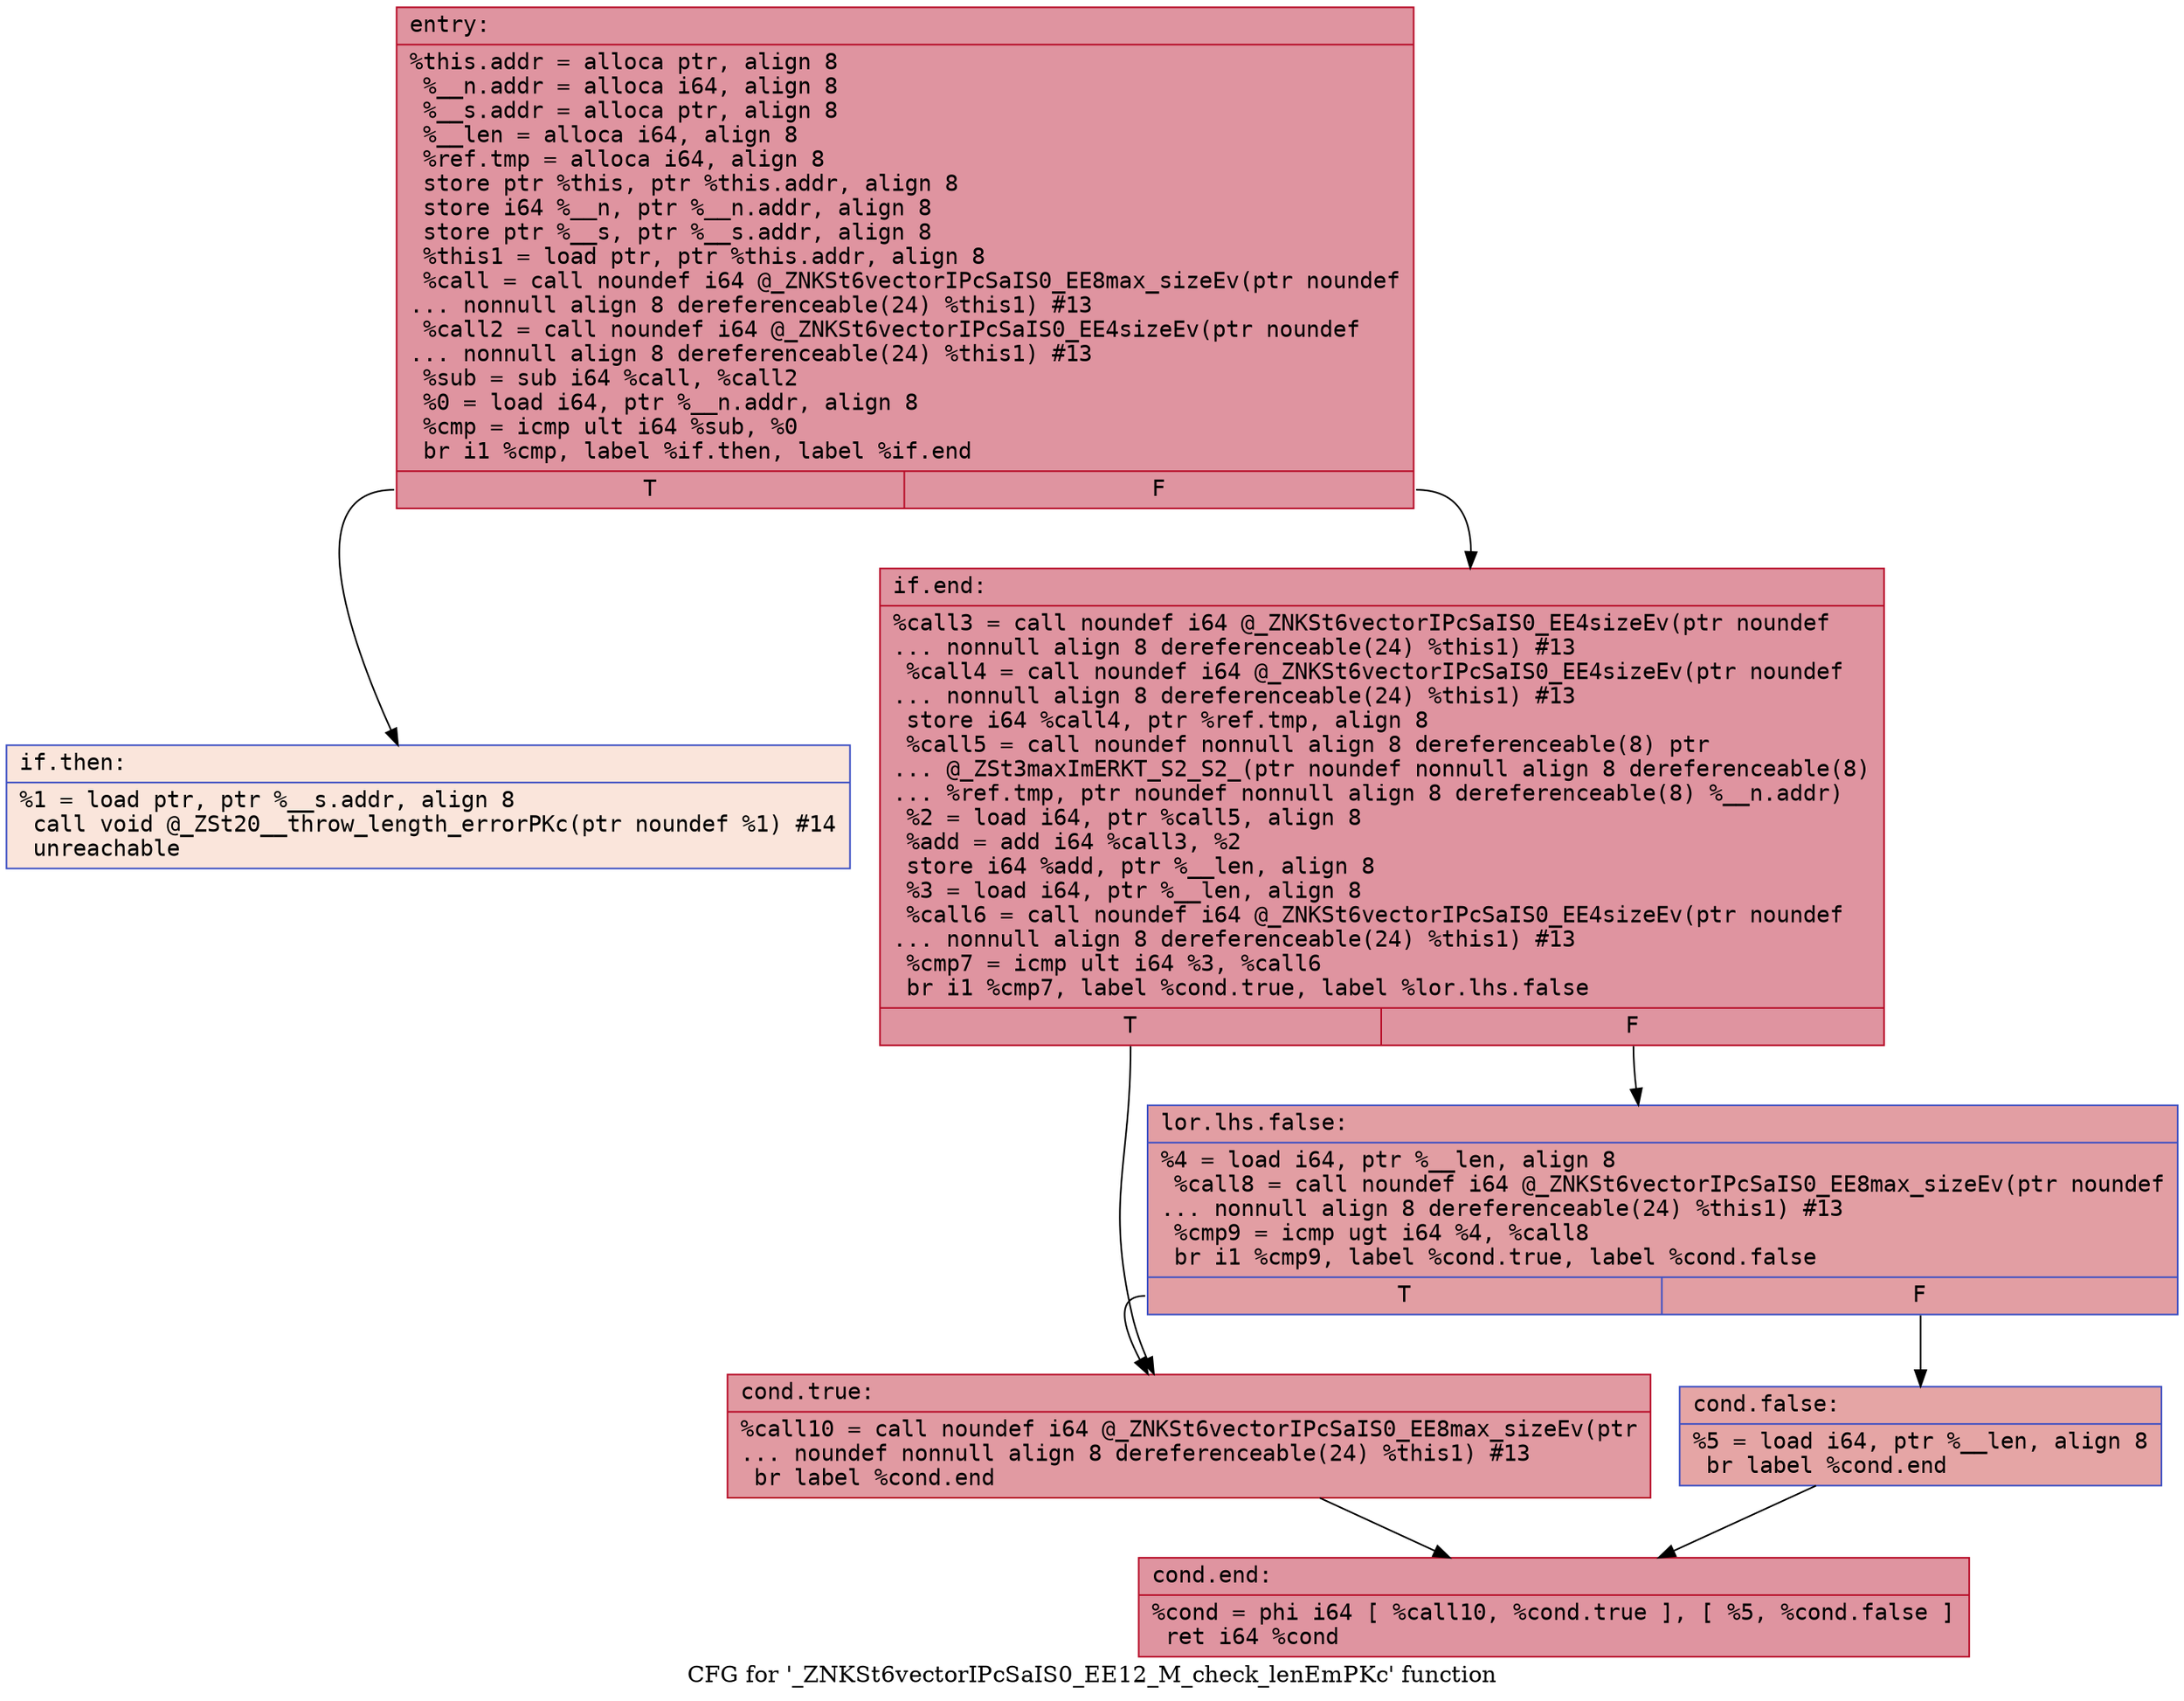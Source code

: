 digraph "CFG for '_ZNKSt6vectorIPcSaIS0_EE12_M_check_lenEmPKc' function" {
	label="CFG for '_ZNKSt6vectorIPcSaIS0_EE12_M_check_lenEmPKc' function";

	Node0x565291e00a70 [shape=record,color="#b70d28ff", style=filled, fillcolor="#b70d2870" fontname="Courier",label="{entry:\l|  %this.addr = alloca ptr, align 8\l  %__n.addr = alloca i64, align 8\l  %__s.addr = alloca ptr, align 8\l  %__len = alloca i64, align 8\l  %ref.tmp = alloca i64, align 8\l  store ptr %this, ptr %this.addr, align 8\l  store i64 %__n, ptr %__n.addr, align 8\l  store ptr %__s, ptr %__s.addr, align 8\l  %this1 = load ptr, ptr %this.addr, align 8\l  %call = call noundef i64 @_ZNKSt6vectorIPcSaIS0_EE8max_sizeEv(ptr noundef\l... nonnull align 8 dereferenceable(24) %this1) #13\l  %call2 = call noundef i64 @_ZNKSt6vectorIPcSaIS0_EE4sizeEv(ptr noundef\l... nonnull align 8 dereferenceable(24) %this1) #13\l  %sub = sub i64 %call, %call2\l  %0 = load i64, ptr %__n.addr, align 8\l  %cmp = icmp ult i64 %sub, %0\l  br i1 %cmp, label %if.then, label %if.end\l|{<s0>T|<s1>F}}"];
	Node0x565291e00a70:s0 -> Node0x565291e01620[tooltip="entry -> if.then\nProbability 0.00%" ];
	Node0x565291e00a70:s1 -> Node0x565291e01690[tooltip="entry -> if.end\nProbability 100.00%" ];
	Node0x565291e01620 [shape=record,color="#3d50c3ff", style=filled, fillcolor="#f4c5ad70" fontname="Courier",label="{if.then:\l|  %1 = load ptr, ptr %__s.addr, align 8\l  call void @_ZSt20__throw_length_errorPKc(ptr noundef %1) #14\l  unreachable\l}"];
	Node0x565291e01690 [shape=record,color="#b70d28ff", style=filled, fillcolor="#b70d2870" fontname="Courier",label="{if.end:\l|  %call3 = call noundef i64 @_ZNKSt6vectorIPcSaIS0_EE4sizeEv(ptr noundef\l... nonnull align 8 dereferenceable(24) %this1) #13\l  %call4 = call noundef i64 @_ZNKSt6vectorIPcSaIS0_EE4sizeEv(ptr noundef\l... nonnull align 8 dereferenceable(24) %this1) #13\l  store i64 %call4, ptr %ref.tmp, align 8\l  %call5 = call noundef nonnull align 8 dereferenceable(8) ptr\l... @_ZSt3maxImERKT_S2_S2_(ptr noundef nonnull align 8 dereferenceable(8)\l... %ref.tmp, ptr noundef nonnull align 8 dereferenceable(8) %__n.addr)\l  %2 = load i64, ptr %call5, align 8\l  %add = add i64 %call3, %2\l  store i64 %add, ptr %__len, align 8\l  %3 = load i64, ptr %__len, align 8\l  %call6 = call noundef i64 @_ZNKSt6vectorIPcSaIS0_EE4sizeEv(ptr noundef\l... nonnull align 8 dereferenceable(24) %this1) #13\l  %cmp7 = icmp ult i64 %3, %call6\l  br i1 %cmp7, label %cond.true, label %lor.lhs.false\l|{<s0>T|<s1>F}}"];
	Node0x565291e01690:s0 -> Node0x565291e02290[tooltip="if.end -> cond.true\nProbability 50.00%" ];
	Node0x565291e01690:s1 -> Node0x565291e022e0[tooltip="if.end -> lor.lhs.false\nProbability 50.00%" ];
	Node0x565291e022e0 [shape=record,color="#3d50c3ff", style=filled, fillcolor="#be242e70" fontname="Courier",label="{lor.lhs.false:\l|  %4 = load i64, ptr %__len, align 8\l  %call8 = call noundef i64 @_ZNKSt6vectorIPcSaIS0_EE8max_sizeEv(ptr noundef\l... nonnull align 8 dereferenceable(24) %this1) #13\l  %cmp9 = icmp ugt i64 %4, %call8\l  br i1 %cmp9, label %cond.true, label %cond.false\l|{<s0>T|<s1>F}}"];
	Node0x565291e022e0:s0 -> Node0x565291e02290[tooltip="lor.lhs.false -> cond.true\nProbability 50.00%" ];
	Node0x565291e022e0:s1 -> Node0x565291e01400[tooltip="lor.lhs.false -> cond.false\nProbability 50.00%" ];
	Node0x565291e02290 [shape=record,color="#b70d28ff", style=filled, fillcolor="#bb1b2c70" fontname="Courier",label="{cond.true:\l|  %call10 = call noundef i64 @_ZNKSt6vectorIPcSaIS0_EE8max_sizeEv(ptr\l... noundef nonnull align 8 dereferenceable(24) %this1) #13\l  br label %cond.end\l}"];
	Node0x565291e02290 -> Node0x565291e02b10[tooltip="cond.true -> cond.end\nProbability 100.00%" ];
	Node0x565291e01400 [shape=record,color="#3d50c3ff", style=filled, fillcolor="#c5333470" fontname="Courier",label="{cond.false:\l|  %5 = load i64, ptr %__len, align 8\l  br label %cond.end\l}"];
	Node0x565291e01400 -> Node0x565291e02b10[tooltip="cond.false -> cond.end\nProbability 100.00%" ];
	Node0x565291e02b10 [shape=record,color="#b70d28ff", style=filled, fillcolor="#b70d2870" fontname="Courier",label="{cond.end:\l|  %cond = phi i64 [ %call10, %cond.true ], [ %5, %cond.false ]\l  ret i64 %cond\l}"];
}
